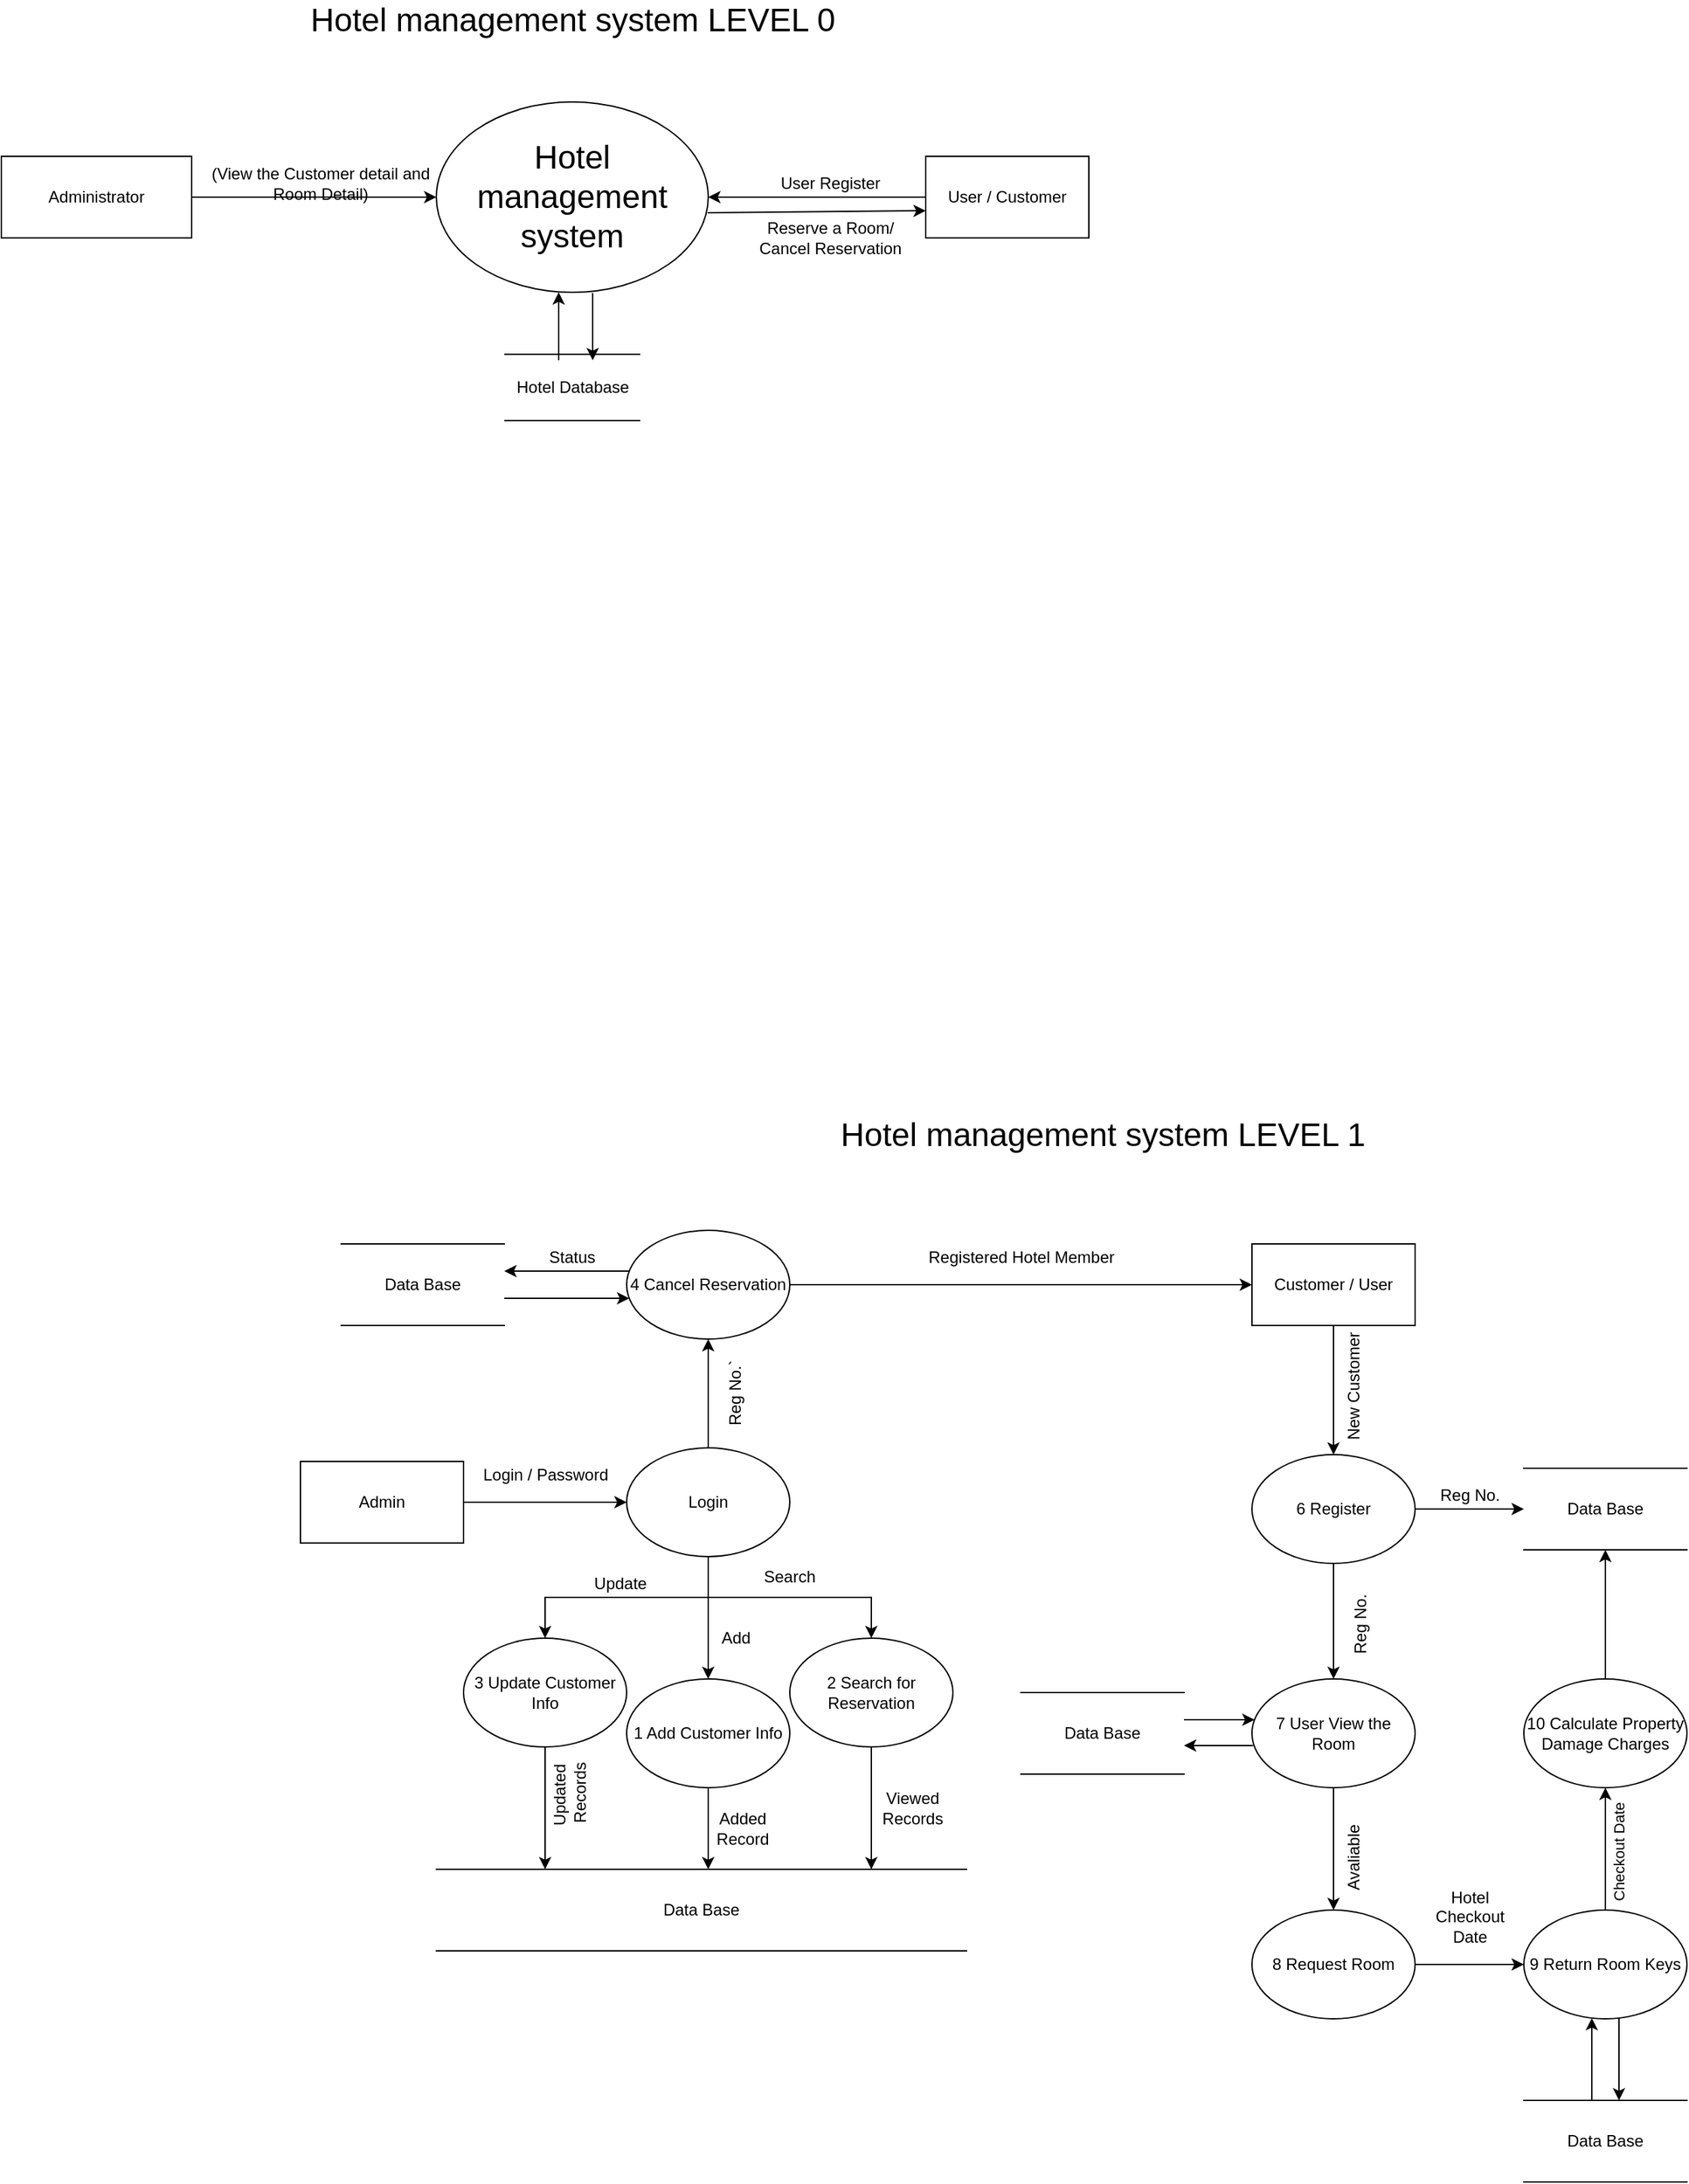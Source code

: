 <mxfile version="14.6.9" type="github">
  <diagram id="KBvu1Z7UlIUx86iJbIiU" name="Page-1">
    <mxGraphModel dx="4489" dy="234" grid="1" gridSize="10" guides="1" tooltips="1" connect="1" arrows="1" fold="1" page="1" pageScale="1" pageWidth="850" pageHeight="1100" math="0" shadow="0">
      <root>
        <mxCell id="0" />
        <mxCell id="1" parent="0" />
        <mxCell id="c9ZvvP0weCg2pD7W7HAz-27" value="&lt;font style=&quot;font-size: 24px&quot;&gt;Hotel management system LEVEL 0&lt;/font&gt;" style="text;html=1;align=center;verticalAlign=middle;resizable=0;points=[];autosize=1;strokeColor=none;" parent="1" vertex="1">
          <mxGeometry x="-3160" y="1540" width="400" height="20" as="geometry" />
        </mxCell>
        <mxCell id="c9ZvvP0weCg2pD7W7HAz-28" value="&lt;span style=&quot;font-size: 24px&quot;&gt;Hotel management system&lt;/span&gt;" style="ellipse;whiteSpace=wrap;html=1;" parent="1" vertex="1">
          <mxGeometry x="-3060" y="1610" width="200" height="140" as="geometry" />
        </mxCell>
        <mxCell id="c9ZvvP0weCg2pD7W7HAz-29" value="" style="endArrow=classic;html=1;entryX=0;entryY=0.5;entryDx=0;entryDy=0;exitX=1;exitY=0.5;exitDx=0;exitDy=0;" parent="1" source="c9ZvvP0weCg2pD7W7HAz-31" target="c9ZvvP0weCg2pD7W7HAz-28" edge="1">
          <mxGeometry width="50" height="50" relative="1" as="geometry">
            <mxPoint x="-3210" y="1680" as="sourcePoint" />
            <mxPoint x="-3120" y="1690" as="targetPoint" />
          </mxGeometry>
        </mxCell>
        <mxCell id="c9ZvvP0weCg2pD7W7HAz-30" value="(View the Customer detail and Room Detail)" style="text;html=1;strokeColor=none;fillColor=none;align=center;verticalAlign=middle;whiteSpace=wrap;rounded=0;" parent="1" vertex="1">
          <mxGeometry x="-3230" y="1660" width="170" height="20" as="geometry" />
        </mxCell>
        <mxCell id="c9ZvvP0weCg2pD7W7HAz-31" value="Administrator" style="rounded=0;whiteSpace=wrap;html=1;" parent="1" vertex="1">
          <mxGeometry x="-3380" y="1650" width="140" height="60" as="geometry" />
        </mxCell>
        <mxCell id="c9ZvvP0weCg2pD7W7HAz-32" value="User / Customer" style="rounded=0;whiteSpace=wrap;html=1;" parent="1" vertex="1">
          <mxGeometry x="-2700" y="1650" width="120" height="60" as="geometry" />
        </mxCell>
        <mxCell id="c9ZvvP0weCg2pD7W7HAz-40" value="User Register" style="text;html=1;strokeColor=none;fillColor=none;align=center;verticalAlign=middle;whiteSpace=wrap;rounded=0;" parent="1" vertex="1">
          <mxGeometry x="-2810" y="1660" width="80" height="20" as="geometry" />
        </mxCell>
        <mxCell id="c9ZvvP0weCg2pD7W7HAz-41" value="Reserve a Room/ Cancel Reservation" style="text;html=1;strokeColor=none;fillColor=none;align=center;verticalAlign=middle;whiteSpace=wrap;rounded=0;" parent="1" vertex="1">
          <mxGeometry x="-2825" y="1700" width="110" height="20" as="geometry" />
        </mxCell>
        <mxCell id="c9ZvvP0weCg2pD7W7HAz-47" value="" style="endArrow=classic;html=1;entryX=1;entryY=0.5;entryDx=0;entryDy=0;exitX=0;exitY=0.5;exitDx=0;exitDy=0;" parent="1" source="c9ZvvP0weCg2pD7W7HAz-32" target="c9ZvvP0weCg2pD7W7HAz-28" edge="1">
          <mxGeometry width="50" height="50" relative="1" as="geometry">
            <mxPoint x="-3070" y="1710" as="sourcePoint" />
            <mxPoint x="-3020" y="1660" as="targetPoint" />
          </mxGeometry>
        </mxCell>
        <mxCell id="c9ZvvP0weCg2pD7W7HAz-49" value="" style="endArrow=classic;html=1;exitX=0.998;exitY=0.582;exitDx=0;exitDy=0;exitPerimeter=0;" parent="1" source="c9ZvvP0weCg2pD7W7HAz-28" edge="1">
          <mxGeometry width="50" height="50" relative="1" as="geometry">
            <mxPoint x="-2850" y="1690" as="sourcePoint" />
            <mxPoint x="-2700" y="1690" as="targetPoint" />
          </mxGeometry>
        </mxCell>
        <mxCell id="c9ZvvP0weCg2pD7W7HAz-50" value="" style="shape=link;html=1;width=48.824;" parent="1" edge="1">
          <mxGeometry width="100" relative="1" as="geometry">
            <mxPoint x="-3010" y="1820" as="sourcePoint" />
            <mxPoint x="-2910" y="1820" as="targetPoint" />
          </mxGeometry>
        </mxCell>
        <mxCell id="c9ZvvP0weCg2pD7W7HAz-52" value="" style="endArrow=classic;html=1;exitX=0.575;exitY=1.004;exitDx=0;exitDy=0;exitPerimeter=0;" parent="1" source="c9ZvvP0weCg2pD7W7HAz-28" edge="1">
          <mxGeometry width="50" height="50" relative="1" as="geometry">
            <mxPoint x="-2940" y="1760" as="sourcePoint" />
            <mxPoint x="-2945" y="1800" as="targetPoint" />
            <Array as="points">
              <mxPoint x="-2945" y="1780" />
            </Array>
          </mxGeometry>
        </mxCell>
        <mxCell id="c9ZvvP0weCg2pD7W7HAz-53" value="" style="endArrow=classic;html=1;entryX=0.45;entryY=1;entryDx=0;entryDy=0;entryPerimeter=0;" parent="1" target="c9ZvvP0weCg2pD7W7HAz-28" edge="1">
          <mxGeometry width="50" height="50" relative="1" as="geometry">
            <mxPoint x="-2970" y="1800" as="sourcePoint" />
            <mxPoint x="-2950" y="1740" as="targetPoint" />
          </mxGeometry>
        </mxCell>
        <mxCell id="c9ZvvP0weCg2pD7W7HAz-54" value="Hotel Database" style="text;html=1;align=center;verticalAlign=middle;resizable=0;points=[];autosize=1;strokeColor=none;" parent="1" vertex="1">
          <mxGeometry x="-3010" y="1810" width="100" height="20" as="geometry" />
        </mxCell>
        <mxCell id="zxeLLNRWwlKlSmpBFXYt-2" value="Admin" style="rounded=0;whiteSpace=wrap;html=1;" parent="1" vertex="1">
          <mxGeometry x="-3160" y="2610" width="120" height="60" as="geometry" />
        </mxCell>
        <mxCell id="zxeLLNRWwlKlSmpBFXYt-6" value="" style="edgeStyle=orthogonalEdgeStyle;rounded=0;orthogonalLoop=1;jettySize=auto;html=1;" parent="1" source="zxeLLNRWwlKlSmpBFXYt-3" target="zxeLLNRWwlKlSmpBFXYt-5" edge="1">
          <mxGeometry relative="1" as="geometry" />
        </mxCell>
        <mxCell id="zxeLLNRWwlKlSmpBFXYt-8" value="" style="edgeStyle=orthogonalEdgeStyle;rounded=0;orthogonalLoop=1;jettySize=auto;html=1;" parent="1" source="zxeLLNRWwlKlSmpBFXYt-3" target="zxeLLNRWwlKlSmpBFXYt-7" edge="1">
          <mxGeometry relative="1" as="geometry" />
        </mxCell>
        <mxCell id="zxeLLNRWwlKlSmpBFXYt-10" value="" style="edgeStyle=orthogonalEdgeStyle;rounded=0;orthogonalLoop=1;jettySize=auto;html=1;" parent="1" source="zxeLLNRWwlKlSmpBFXYt-3" target="zxeLLNRWwlKlSmpBFXYt-9" edge="1">
          <mxGeometry relative="1" as="geometry" />
        </mxCell>
        <mxCell id="zxeLLNRWwlKlSmpBFXYt-12" value="" style="edgeStyle=orthogonalEdgeStyle;rounded=0;orthogonalLoop=1;jettySize=auto;html=1;" parent="1" source="zxeLLNRWwlKlSmpBFXYt-3" target="zxeLLNRWwlKlSmpBFXYt-11" edge="1">
          <mxGeometry relative="1" as="geometry" />
        </mxCell>
        <mxCell id="zxeLLNRWwlKlSmpBFXYt-3" value="Login" style="ellipse;whiteSpace=wrap;html=1;" parent="1" vertex="1">
          <mxGeometry x="-2920" y="2600" width="120" height="80" as="geometry" />
        </mxCell>
        <mxCell id="zxeLLNRWwlKlSmpBFXYt-4" value="" style="endArrow=classic;html=1;exitX=1;exitY=0.5;exitDx=0;exitDy=0;entryX=0;entryY=0.5;entryDx=0;entryDy=0;" parent="1" source="zxeLLNRWwlKlSmpBFXYt-2" target="zxeLLNRWwlKlSmpBFXYt-3" edge="1">
          <mxGeometry width="50" height="50" relative="1" as="geometry">
            <mxPoint x="-2810" y="2680" as="sourcePoint" />
            <mxPoint x="-2760" y="2630" as="targetPoint" />
          </mxGeometry>
        </mxCell>
        <mxCell id="zxeLLNRWwlKlSmpBFXYt-84" value="" style="edgeStyle=orthogonalEdgeStyle;rounded=0;orthogonalLoop=1;jettySize=auto;html=1;" parent="1" source="zxeLLNRWwlKlSmpBFXYt-5" target="zxeLLNRWwlKlSmpBFXYt-18" edge="1">
          <mxGeometry relative="1" as="geometry">
            <Array as="points">
              <mxPoint x="-2860" y="2900" />
              <mxPoint x="-2860" y="2900" />
            </Array>
          </mxGeometry>
        </mxCell>
        <mxCell id="zxeLLNRWwlKlSmpBFXYt-5" value="1 Add Customer Info" style="ellipse;whiteSpace=wrap;html=1;" parent="1" vertex="1">
          <mxGeometry x="-2920" y="2770" width="120" height="80" as="geometry" />
        </mxCell>
        <mxCell id="zxeLLNRWwlKlSmpBFXYt-22" value="" style="edgeStyle=orthogonalEdgeStyle;rounded=0;orthogonalLoop=1;jettySize=auto;html=1;" parent="1" source="zxeLLNRWwlKlSmpBFXYt-7" target="zxeLLNRWwlKlSmpBFXYt-18" edge="1">
          <mxGeometry relative="1" as="geometry">
            <Array as="points">
              <mxPoint x="-2980" y="2870" />
              <mxPoint x="-2980" y="2870" />
            </Array>
          </mxGeometry>
        </mxCell>
        <mxCell id="zxeLLNRWwlKlSmpBFXYt-7" value="3 Update Customer Info" style="ellipse;whiteSpace=wrap;html=1;" parent="1" vertex="1">
          <mxGeometry x="-3040" y="2740" width="120" height="80" as="geometry" />
        </mxCell>
        <mxCell id="zxeLLNRWwlKlSmpBFXYt-23" value="" style="edgeStyle=orthogonalEdgeStyle;rounded=0;orthogonalLoop=1;jettySize=auto;html=1;" parent="1" source="zxeLLNRWwlKlSmpBFXYt-9" target="zxeLLNRWwlKlSmpBFXYt-18" edge="1">
          <mxGeometry relative="1" as="geometry">
            <Array as="points">
              <mxPoint x="-2740" y="2870" />
              <mxPoint x="-2740" y="2870" />
            </Array>
          </mxGeometry>
        </mxCell>
        <mxCell id="zxeLLNRWwlKlSmpBFXYt-9" value="2 Search for Reservation" style="ellipse;whiteSpace=wrap;html=1;" parent="1" vertex="1">
          <mxGeometry x="-2800" y="2740" width="120" height="80" as="geometry" />
        </mxCell>
        <mxCell id="zxeLLNRWwlKlSmpBFXYt-32" value="" style="edgeStyle=orthogonalEdgeStyle;rounded=0;orthogonalLoop=1;jettySize=auto;html=1;" parent="1" source="zxeLLNRWwlKlSmpBFXYt-11" target="zxeLLNRWwlKlSmpBFXYt-31" edge="1">
          <mxGeometry relative="1" as="geometry" />
        </mxCell>
        <mxCell id="zxeLLNRWwlKlSmpBFXYt-73" value="" style="edgeStyle=orthogonalEdgeStyle;rounded=0;orthogonalLoop=1;jettySize=auto;html=1;" parent="1" source="zxeLLNRWwlKlSmpBFXYt-11" target="zxeLLNRWwlKlSmpBFXYt-30" edge="1">
          <mxGeometry relative="1" as="geometry">
            <Array as="points">
              <mxPoint x="-2950" y="2470" />
              <mxPoint x="-2950" y="2470" />
            </Array>
          </mxGeometry>
        </mxCell>
        <mxCell id="zxeLLNRWwlKlSmpBFXYt-11" value="4 Cancel Reservation" style="ellipse;whiteSpace=wrap;html=1;" parent="1" vertex="1">
          <mxGeometry x="-2920" y="2440" width="120" height="80" as="geometry" />
        </mxCell>
        <mxCell id="zxeLLNRWwlKlSmpBFXYt-18" value="Data Base" style="shape=partialRectangle;whiteSpace=wrap;html=1;left=0;right=0;fillColor=none;" parent="1" vertex="1">
          <mxGeometry x="-3060" y="2910" width="390" height="60" as="geometry" />
        </mxCell>
        <mxCell id="zxeLLNRWwlKlSmpBFXYt-71" value="" style="edgeStyle=orthogonalEdgeStyle;rounded=0;orthogonalLoop=1;jettySize=auto;html=1;" parent="1" source="zxeLLNRWwlKlSmpBFXYt-30" target="zxeLLNRWwlKlSmpBFXYt-11" edge="1">
          <mxGeometry relative="1" as="geometry">
            <Array as="points">
              <mxPoint x="-2940" y="2490" />
              <mxPoint x="-2940" y="2490" />
            </Array>
          </mxGeometry>
        </mxCell>
        <mxCell id="zxeLLNRWwlKlSmpBFXYt-30" value="Data Base" style="shape=partialRectangle;whiteSpace=wrap;html=1;left=0;right=0;fillColor=none;" parent="1" vertex="1">
          <mxGeometry x="-3130" y="2450" width="120" height="60" as="geometry" />
        </mxCell>
        <mxCell id="zxeLLNRWwlKlSmpBFXYt-38" value="" style="edgeStyle=orthogonalEdgeStyle;rounded=0;orthogonalLoop=1;jettySize=auto;html=1;" parent="1" source="zxeLLNRWwlKlSmpBFXYt-31" target="zxeLLNRWwlKlSmpBFXYt-37" edge="1">
          <mxGeometry relative="1" as="geometry" />
        </mxCell>
        <mxCell id="zxeLLNRWwlKlSmpBFXYt-31" value="Customer / User" style="whiteSpace=wrap;html=1;" parent="1" vertex="1">
          <mxGeometry x="-2460" y="2450" width="120" height="60" as="geometry" />
        </mxCell>
        <mxCell id="zxeLLNRWwlKlSmpBFXYt-42" value="" style="edgeStyle=orthogonalEdgeStyle;rounded=0;orthogonalLoop=1;jettySize=auto;html=1;entryX=0;entryY=0.5;entryDx=0;entryDy=0;" parent="1" source="zxeLLNRWwlKlSmpBFXYt-37" target="zxeLLNRWwlKlSmpBFXYt-43" edge="1">
          <mxGeometry relative="1" as="geometry">
            <mxPoint x="-2265" y="2645" as="targetPoint" />
          </mxGeometry>
        </mxCell>
        <mxCell id="zxeLLNRWwlKlSmpBFXYt-54" value="" style="edgeStyle=orthogonalEdgeStyle;rounded=0;orthogonalLoop=1;jettySize=auto;html=1;" parent="1" source="zxeLLNRWwlKlSmpBFXYt-37" target="zxeLLNRWwlKlSmpBFXYt-53" edge="1">
          <mxGeometry relative="1" as="geometry" />
        </mxCell>
        <mxCell id="zxeLLNRWwlKlSmpBFXYt-37" value="6 Register" style="ellipse;whiteSpace=wrap;html=1;" parent="1" vertex="1">
          <mxGeometry x="-2460" y="2605" width="120" height="80" as="geometry" />
        </mxCell>
        <mxCell id="zxeLLNRWwlKlSmpBFXYt-39" value="New Customer" style="text;html=1;align=center;verticalAlign=middle;resizable=0;points=[];autosize=1;strokeColor=none;rotation=-90;" parent="1" vertex="1">
          <mxGeometry x="-2430" y="2545" width="90" height="20" as="geometry" />
        </mxCell>
        <mxCell id="zxeLLNRWwlKlSmpBFXYt-43" value="Data Base" style="shape=partialRectangle;whiteSpace=wrap;html=1;left=0;right=0;fillColor=none;" parent="1" vertex="1">
          <mxGeometry x="-2260" y="2615" width="120" height="60" as="geometry" />
        </mxCell>
        <mxCell id="zxeLLNRWwlKlSmpBFXYt-45" value="" style="edgeStyle=orthogonalEdgeStyle;rounded=0;orthogonalLoop=1;jettySize=auto;html=1;" parent="1" source="zxeLLNRWwlKlSmpBFXYt-44" target="zxeLLNRWwlKlSmpBFXYt-43" edge="1">
          <mxGeometry relative="1" as="geometry" />
        </mxCell>
        <mxCell id="zxeLLNRWwlKlSmpBFXYt-44" value="10 Calculate Property Damage Charges" style="ellipse;whiteSpace=wrap;html=1;" parent="1" vertex="1">
          <mxGeometry x="-2260" y="2770" width="120" height="80" as="geometry" />
        </mxCell>
        <mxCell id="zxeLLNRWwlKlSmpBFXYt-47" value="" style="edgeStyle=orthogonalEdgeStyle;rounded=0;orthogonalLoop=1;jettySize=auto;html=1;" parent="1" source="zxeLLNRWwlKlSmpBFXYt-46" target="zxeLLNRWwlKlSmpBFXYt-44" edge="1">
          <mxGeometry relative="1" as="geometry" />
        </mxCell>
        <mxCell id="zxeLLNRWwlKlSmpBFXYt-56" value="Checkout Date" style="edgeLabel;html=1;align=center;verticalAlign=middle;resizable=0;points=[];rotation=-90;" parent="zxeLLNRWwlKlSmpBFXYt-47" vertex="1" connectable="0">
          <mxGeometry x="0.167" y="-10" relative="1" as="geometry">
            <mxPoint y="10" as="offset" />
          </mxGeometry>
        </mxCell>
        <mxCell id="zxeLLNRWwlKlSmpBFXYt-50" value="" style="edgeStyle=orthogonalEdgeStyle;rounded=0;orthogonalLoop=1;jettySize=auto;html=1;" parent="1" source="zxeLLNRWwlKlSmpBFXYt-46" target="zxeLLNRWwlKlSmpBFXYt-48" edge="1">
          <mxGeometry relative="1" as="geometry">
            <Array as="points">
              <mxPoint x="-2190" y="3060" />
              <mxPoint x="-2190" y="3060" />
            </Array>
          </mxGeometry>
        </mxCell>
        <mxCell id="zxeLLNRWwlKlSmpBFXYt-46" value="9 Return Room Keys" style="ellipse;whiteSpace=wrap;html=1;" parent="1" vertex="1">
          <mxGeometry x="-2260" y="2940" width="120" height="80" as="geometry" />
        </mxCell>
        <mxCell id="zxeLLNRWwlKlSmpBFXYt-49" value="" style="edgeStyle=orthogonalEdgeStyle;rounded=0;orthogonalLoop=1;jettySize=auto;html=1;" parent="1" source="zxeLLNRWwlKlSmpBFXYt-48" target="zxeLLNRWwlKlSmpBFXYt-46" edge="1">
          <mxGeometry relative="1" as="geometry">
            <Array as="points">
              <mxPoint x="-2210" y="3040" />
              <mxPoint x="-2210" y="3040" />
            </Array>
          </mxGeometry>
        </mxCell>
        <mxCell id="zxeLLNRWwlKlSmpBFXYt-48" value="Data Base" style="shape=partialRectangle;whiteSpace=wrap;html=1;left=0;right=0;fillColor=none;" parent="1" vertex="1">
          <mxGeometry x="-2260" y="3080" width="120" height="60" as="geometry" />
        </mxCell>
        <mxCell id="zxeLLNRWwlKlSmpBFXYt-52" value="" style="edgeStyle=orthogonalEdgeStyle;rounded=0;orthogonalLoop=1;jettySize=auto;html=1;" parent="1" source="zxeLLNRWwlKlSmpBFXYt-51" target="zxeLLNRWwlKlSmpBFXYt-46" edge="1">
          <mxGeometry relative="1" as="geometry" />
        </mxCell>
        <mxCell id="zxeLLNRWwlKlSmpBFXYt-51" value="8 Request Room" style="ellipse;whiteSpace=wrap;html=1;" parent="1" vertex="1">
          <mxGeometry x="-2460" y="2940" width="120" height="80" as="geometry" />
        </mxCell>
        <mxCell id="zxeLLNRWwlKlSmpBFXYt-57" value="" style="edgeStyle=orthogonalEdgeStyle;rounded=0;orthogonalLoop=1;jettySize=auto;html=1;" parent="1" source="zxeLLNRWwlKlSmpBFXYt-53" target="zxeLLNRWwlKlSmpBFXYt-51" edge="1">
          <mxGeometry relative="1" as="geometry" />
        </mxCell>
        <mxCell id="zxeLLNRWwlKlSmpBFXYt-53" value="7 User View the Room" style="ellipse;whiteSpace=wrap;html=1;" parent="1" vertex="1">
          <mxGeometry x="-2460" y="2770" width="120" height="80" as="geometry" />
        </mxCell>
        <mxCell id="zxeLLNRWwlKlSmpBFXYt-55" value="Reg No." style="text;html=1;align=center;verticalAlign=middle;resizable=0;points=[];autosize=1;strokeColor=none;" parent="1" vertex="1">
          <mxGeometry x="-2330" y="2625" width="60" height="20" as="geometry" />
        </mxCell>
        <mxCell id="zxeLLNRWwlKlSmpBFXYt-64" value="" style="edgeStyle=orthogonalEdgeStyle;rounded=0;orthogonalLoop=1;jettySize=auto;html=1;" parent="1" source="zxeLLNRWwlKlSmpBFXYt-60" target="zxeLLNRWwlKlSmpBFXYt-53" edge="1">
          <mxGeometry relative="1" as="geometry">
            <Array as="points">
              <mxPoint x="-2470" y="2800" />
              <mxPoint x="-2470" y="2800" />
            </Array>
          </mxGeometry>
        </mxCell>
        <mxCell id="zxeLLNRWwlKlSmpBFXYt-60" value="Data Base" style="shape=partialRectangle;whiteSpace=wrap;html=1;left=0;right=0;fillColor=none;" parent="1" vertex="1">
          <mxGeometry x="-2630" y="2780" width="120" height="60" as="geometry" />
        </mxCell>
        <mxCell id="zxeLLNRWwlKlSmpBFXYt-67" value="" style="endArrow=classic;html=1;exitX=0.007;exitY=0.612;exitDx=0;exitDy=0;exitPerimeter=0;entryX=1;entryY=0.65;entryDx=0;entryDy=0;entryPerimeter=0;" parent="1" source="zxeLLNRWwlKlSmpBFXYt-53" target="zxeLLNRWwlKlSmpBFXYt-60" edge="1">
          <mxGeometry width="50" height="50" relative="1" as="geometry">
            <mxPoint x="-2500" y="2840" as="sourcePoint" />
            <mxPoint x="-2500" y="2819" as="targetPoint" />
          </mxGeometry>
        </mxCell>
        <mxCell id="zxeLLNRWwlKlSmpBFXYt-68" value="Registered Hotel Member" style="text;html=1;align=center;verticalAlign=middle;resizable=0;points=[];autosize=1;strokeColor=none;" parent="1" vertex="1">
          <mxGeometry x="-2705" y="2450" width="150" height="20" as="geometry" />
        </mxCell>
        <mxCell id="zxeLLNRWwlKlSmpBFXYt-74" value="Status" style="text;html=1;strokeColor=none;fillColor=none;align=center;verticalAlign=middle;whiteSpace=wrap;rounded=0;" parent="1" vertex="1">
          <mxGeometry x="-2980" y="2450" width="40" height="20" as="geometry" />
        </mxCell>
        <mxCell id="zxeLLNRWwlKlSmpBFXYt-75" value="Login / Password" style="text;html=1;align=center;verticalAlign=middle;resizable=0;points=[];autosize=1;strokeColor=none;" parent="1" vertex="1">
          <mxGeometry x="-3035" y="2610" width="110" height="20" as="geometry" />
        </mxCell>
        <mxCell id="zxeLLNRWwlKlSmpBFXYt-77" value="Search" style="text;html=1;strokeColor=none;fillColor=none;align=center;verticalAlign=middle;whiteSpace=wrap;rounded=0;" parent="1" vertex="1">
          <mxGeometry x="-2820" y="2685" width="40" height="20" as="geometry" />
        </mxCell>
        <mxCell id="zxeLLNRWwlKlSmpBFXYt-79" value="Add" style="text;html=1;align=center;verticalAlign=middle;resizable=0;points=[];autosize=1;strokeColor=none;" parent="1" vertex="1">
          <mxGeometry x="-2860" y="2730" width="40" height="20" as="geometry" />
        </mxCell>
        <mxCell id="zxeLLNRWwlKlSmpBFXYt-80" value="Update" style="text;html=1;align=center;verticalAlign=middle;resizable=0;points=[];autosize=1;strokeColor=none;" parent="1" vertex="1">
          <mxGeometry x="-2950" y="2690" width="50" height="20" as="geometry" />
        </mxCell>
        <mxCell id="zxeLLNRWwlKlSmpBFXYt-81" value="Updated&amp;nbsp;&lt;br&gt;Records" style="text;html=1;align=center;verticalAlign=middle;resizable=0;points=[];autosize=1;strokeColor=none;rotation=-90;" parent="1" vertex="1">
          <mxGeometry x="-2992" y="2839" width="60" height="30" as="geometry" />
        </mxCell>
        <mxCell id="zxeLLNRWwlKlSmpBFXYt-82" value="Added&lt;br&gt;Record" style="text;html=1;align=center;verticalAlign=middle;resizable=0;points=[];autosize=1;strokeColor=none;" parent="1" vertex="1">
          <mxGeometry x="-2860" y="2865" width="50" height="30" as="geometry" />
        </mxCell>
        <mxCell id="zxeLLNRWwlKlSmpBFXYt-85" value="Viewed&lt;br&gt;Records" style="text;html=1;align=center;verticalAlign=middle;resizable=0;points=[];autosize=1;strokeColor=none;" parent="1" vertex="1">
          <mxGeometry x="-2740" y="2850" width="60" height="30" as="geometry" />
        </mxCell>
        <mxCell id="zxeLLNRWwlKlSmpBFXYt-86" value="Reg No.`" style="text;html=1;align=center;verticalAlign=middle;resizable=0;points=[];autosize=1;strokeColor=none;rotation=-90;" parent="1" vertex="1">
          <mxGeometry x="-2870" y="2550" width="60" height="20" as="geometry" />
        </mxCell>
        <mxCell id="zxeLLNRWwlKlSmpBFXYt-87" value="Reg No." style="text;html=1;align=center;verticalAlign=middle;resizable=0;points=[];autosize=1;strokeColor=none;rotation=-90;" parent="1" vertex="1">
          <mxGeometry x="-2410" y="2720" width="60" height="20" as="geometry" />
        </mxCell>
        <mxCell id="zxeLLNRWwlKlSmpBFXYt-88" value="Avaliable&amp;nbsp;" style="text;html=1;align=center;verticalAlign=middle;resizable=0;points=[];autosize=1;strokeColor=none;rotation=-90;" parent="1" vertex="1">
          <mxGeometry x="-2420" y="2890" width="70" height="20" as="geometry" />
        </mxCell>
        <mxCell id="zxeLLNRWwlKlSmpBFXYt-89" value="Hotel&lt;br&gt;Checkout &lt;br&gt;Date" style="text;html=1;align=center;verticalAlign=middle;resizable=0;points=[];autosize=1;strokeColor=none;" parent="1" vertex="1">
          <mxGeometry x="-2335" y="2920" width="70" height="50" as="geometry" />
        </mxCell>
        <mxCell id="zxeLLNRWwlKlSmpBFXYt-90" value="&lt;font style=&quot;font-size: 24px&quot;&gt;Hotel management system LEVEL 1&lt;/font&gt;" style="text;html=1;align=center;verticalAlign=middle;resizable=0;points=[];autosize=1;strokeColor=none;" parent="1" vertex="1">
          <mxGeometry x="-2770" y="2360" width="400" height="20" as="geometry" />
        </mxCell>
      </root>
    </mxGraphModel>
  </diagram>
</mxfile>
